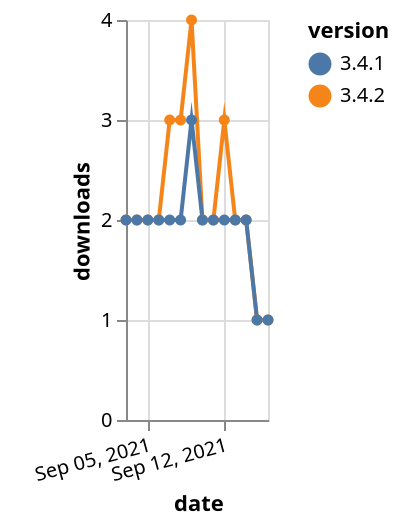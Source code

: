 {"$schema": "https://vega.github.io/schema/vega-lite/v5.json", "description": "A simple bar chart with embedded data.", "data": {"values": [{"date": "2021-09-03", "total": 1004, "delta": 2, "version": "3.4.2"}, {"date": "2021-09-04", "total": 1006, "delta": 2, "version": "3.4.2"}, {"date": "2021-09-05", "total": 1008, "delta": 2, "version": "3.4.2"}, {"date": "2021-09-06", "total": 1010, "delta": 2, "version": "3.4.2"}, {"date": "2021-09-07", "total": 1013, "delta": 3, "version": "3.4.2"}, {"date": "2021-09-08", "total": 1016, "delta": 3, "version": "3.4.2"}, {"date": "2021-09-09", "total": 1020, "delta": 4, "version": "3.4.2"}, {"date": "2021-09-10", "total": 1022, "delta": 2, "version": "3.4.2"}, {"date": "2021-09-11", "total": 1024, "delta": 2, "version": "3.4.2"}, {"date": "2021-09-12", "total": 1027, "delta": 3, "version": "3.4.2"}, {"date": "2021-09-13", "total": 1029, "delta": 2, "version": "3.4.2"}, {"date": "2021-09-14", "total": 1031, "delta": 2, "version": "3.4.2"}, {"date": "2021-09-15", "total": 1032, "delta": 1, "version": "3.4.2"}, {"date": "2021-09-16", "total": 1033, "delta": 1, "version": "3.4.2"}, {"date": "2021-09-03", "total": 1559, "delta": 2, "version": "3.4.1"}, {"date": "2021-09-04", "total": 1561, "delta": 2, "version": "3.4.1"}, {"date": "2021-09-05", "total": 1563, "delta": 2, "version": "3.4.1"}, {"date": "2021-09-06", "total": 1565, "delta": 2, "version": "3.4.1"}, {"date": "2021-09-07", "total": 1567, "delta": 2, "version": "3.4.1"}, {"date": "2021-09-08", "total": 1569, "delta": 2, "version": "3.4.1"}, {"date": "2021-09-09", "total": 1572, "delta": 3, "version": "3.4.1"}, {"date": "2021-09-10", "total": 1574, "delta": 2, "version": "3.4.1"}, {"date": "2021-09-11", "total": 1576, "delta": 2, "version": "3.4.1"}, {"date": "2021-09-12", "total": 1578, "delta": 2, "version": "3.4.1"}, {"date": "2021-09-13", "total": 1580, "delta": 2, "version": "3.4.1"}, {"date": "2021-09-14", "total": 1582, "delta": 2, "version": "3.4.1"}, {"date": "2021-09-15", "total": 1583, "delta": 1, "version": "3.4.1"}, {"date": "2021-09-16", "total": 1584, "delta": 1, "version": "3.4.1"}]}, "width": "container", "mark": {"type": "line", "point": {"filled": true}}, "encoding": {"x": {"field": "date", "type": "temporal", "timeUnit": "yearmonthdate", "title": "date", "axis": {"labelAngle": -15}}, "y": {"field": "delta", "type": "quantitative", "title": "downloads"}, "color": {"field": "version", "type": "nominal"}, "tooltip": {"field": "delta"}}}